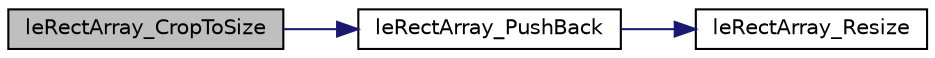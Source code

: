 digraph "leRectArray_CropToSize"
{
 // LATEX_PDF_SIZE
  edge [fontname="Helvetica",fontsize="10",labelfontname="Helvetica",labelfontsize="10"];
  node [fontname="Helvetica",fontsize="10",shape=record];
  rankdir="LR";
  Node1 [label="leRectArray_CropToSize",height=0.2,width=0.4,color="black", fillcolor="grey75", style="filled", fontcolor="black",tooltip=" "];
  Node1 -> Node2 [color="midnightblue",fontsize="10",style="solid",fontname="Helvetica"];
  Node2 [label="leRectArray_PushBack",height=0.2,width=0.4,color="black", fillcolor="white", style="filled",URL="$legato__rectarray_8c.html#a1924fab32033596292d6a683ef16b118",tooltip=" "];
  Node2 -> Node3 [color="midnightblue",fontsize="10",style="solid",fontname="Helvetica"];
  Node3 [label="leRectArray_Resize",height=0.2,width=0.4,color="black", fillcolor="white", style="filled",URL="$legato__rectarray_8c.html#a6123326d02489c988cf6eabc17c04d71",tooltip=" "];
}
